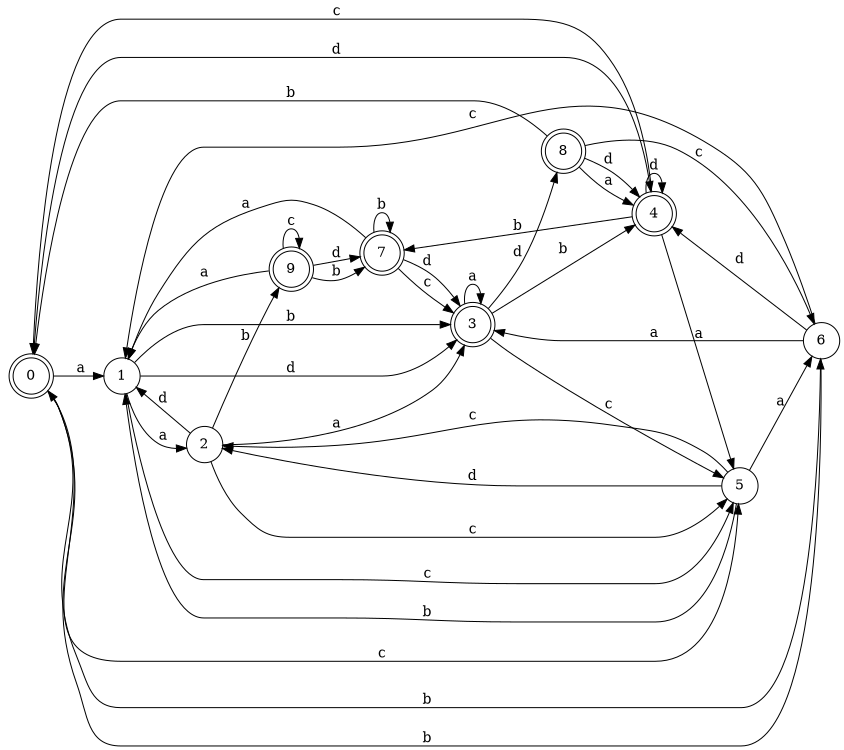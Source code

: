 digraph n8_2 {
__start0 [label="" shape="none"];

rankdir=LR;
size="8,5";

s0 [style="rounded,filled", color="black", fillcolor="white" shape="doublecircle", label="0"];
s1 [style="filled", color="black", fillcolor="white" shape="circle", label="1"];
s2 [style="filled", color="black", fillcolor="white" shape="circle", label="2"];
s3 [style="rounded,filled", color="black", fillcolor="white" shape="doublecircle", label="3"];
s4 [style="rounded,filled", color="black", fillcolor="white" shape="doublecircle", label="4"];
s5 [style="filled", color="black", fillcolor="white" shape="circle", label="5"];
s6 [style="filled", color="black", fillcolor="white" shape="circle", label="6"];
s7 [style="rounded,filled", color="black", fillcolor="white" shape="doublecircle", label="7"];
s8 [style="rounded,filled", color="black", fillcolor="white" shape="doublecircle", label="8"];
s9 [style="rounded,filled", color="black", fillcolor="white" shape="doublecircle", label="9"];
s0 -> s1 [label="a"];
s0 -> s6 [label="b"];
s0 -> s5 [label="c"];
s0 -> s4 [label="d"];
s1 -> s2 [label="a"];
s1 -> s3 [label="b"];
s1 -> s5 [label="c"];
s1 -> s3 [label="d"];
s2 -> s3 [label="a"];
s2 -> s9 [label="b"];
s2 -> s5 [label="c"];
s2 -> s1 [label="d"];
s3 -> s3 [label="a"];
s3 -> s4 [label="b"];
s3 -> s5 [label="c"];
s3 -> s8 [label="d"];
s4 -> s5 [label="a"];
s4 -> s7 [label="b"];
s4 -> s0 [label="c"];
s4 -> s4 [label="d"];
s5 -> s6 [label="a"];
s5 -> s1 [label="b"];
s5 -> s2 [label="c"];
s5 -> s2 [label="d"];
s6 -> s3 [label="a"];
s6 -> s0 [label="b"];
s6 -> s1 [label="c"];
s6 -> s4 [label="d"];
s7 -> s1 [label="a"];
s7 -> s7 [label="b"];
s7 -> s3 [label="c"];
s7 -> s3 [label="d"];
s8 -> s4 [label="a"];
s8 -> s0 [label="b"];
s8 -> s6 [label="c"];
s8 -> s4 [label="d"];
s9 -> s1 [label="a"];
s9 -> s7 [label="b"];
s9 -> s9 [label="c"];
s9 -> s7 [label="d"];

}